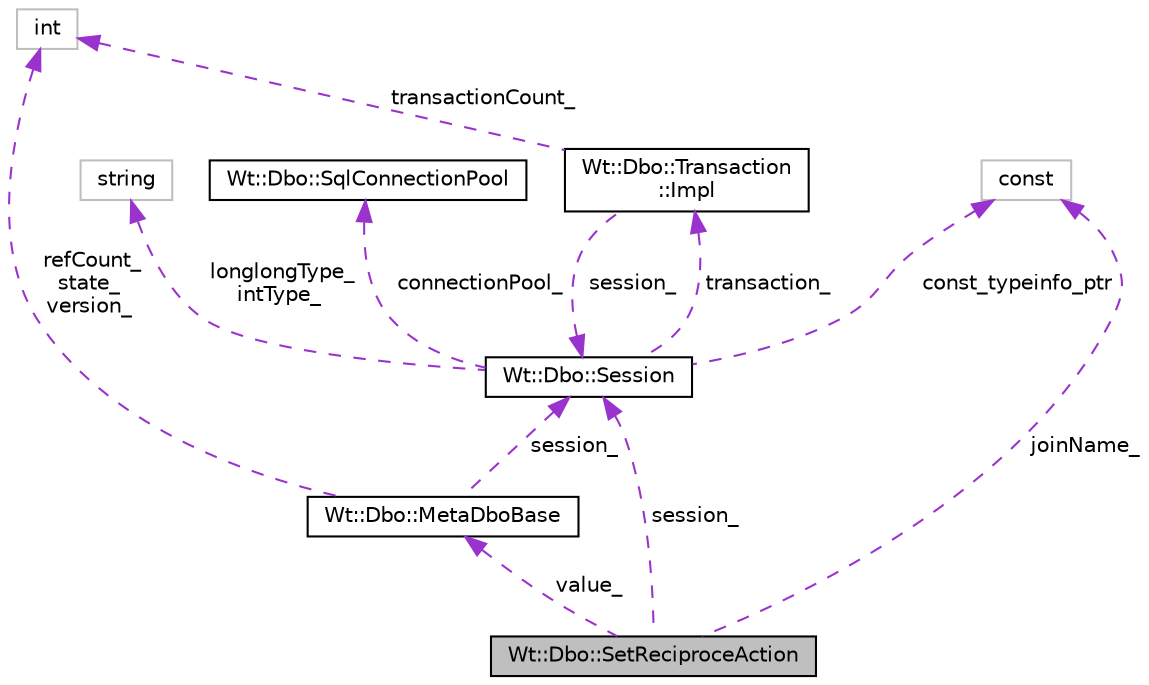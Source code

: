 digraph "Wt::Dbo::SetReciproceAction"
{
 // LATEX_PDF_SIZE
  edge [fontname="Helvetica",fontsize="10",labelfontname="Helvetica",labelfontsize="10"];
  node [fontname="Helvetica",fontsize="10",shape=record];
  Node1 [label="Wt::Dbo::SetReciproceAction",height=0.2,width=0.4,color="black", fillcolor="grey75", style="filled", fontcolor="black",tooltip=" "];
  Node2 -> Node1 [dir="back",color="darkorchid3",fontsize="10",style="dashed",label=" value_" ,fontname="Helvetica"];
  Node2 [label="Wt::Dbo::MetaDboBase",height=0.2,width=0.4,color="black", fillcolor="white", style="filled",URL="$classWt_1_1Dbo_1_1MetaDboBase.html",tooltip=" "];
  Node3 -> Node2 [dir="back",color="darkorchid3",fontsize="10",style="dashed",label=" refCount_\nstate_\nversion_" ,fontname="Helvetica"];
  Node3 [label="int",height=0.2,width=0.4,color="grey75", fillcolor="white", style="filled",tooltip=" "];
  Node4 -> Node2 [dir="back",color="darkorchid3",fontsize="10",style="dashed",label=" session_" ,fontname="Helvetica"];
  Node4 [label="Wt::Dbo::Session",height=0.2,width=0.4,color="black", fillcolor="white", style="filled",URL="$classWt_1_1Dbo_1_1Session.html",tooltip="A database session."];
  Node5 -> Node4 [dir="back",color="darkorchid3",fontsize="10",style="dashed",label=" transaction_" ,fontname="Helvetica"];
  Node5 [label="Wt::Dbo::Transaction\l::Impl",height=0.2,width=0.4,color="black", fillcolor="white", style="filled",URL="$structWt_1_1Dbo_1_1Transaction_1_1Impl.html",tooltip=" "];
  Node3 -> Node5 [dir="back",color="darkorchid3",fontsize="10",style="dashed",label=" transactionCount_" ,fontname="Helvetica"];
  Node4 -> Node5 [dir="back",color="darkorchid3",fontsize="10",style="dashed",label=" session_" ,fontname="Helvetica"];
  Node6 -> Node4 [dir="back",color="darkorchid3",fontsize="10",style="dashed",label=" longlongType_\nintType_" ,fontname="Helvetica"];
  Node6 [label="string",height=0.2,width=0.4,color="grey75", fillcolor="white", style="filled",tooltip=" "];
  Node7 -> Node4 [dir="back",color="darkorchid3",fontsize="10",style="dashed",label=" const_typeinfo_ptr" ,fontname="Helvetica"];
  Node7 [label="const",height=0.2,width=0.4,color="grey75", fillcolor="white", style="filled",tooltip=" "];
  Node8 -> Node4 [dir="back",color="darkorchid3",fontsize="10",style="dashed",label=" connectionPool_" ,fontname="Helvetica"];
  Node8 [label="Wt::Dbo::SqlConnectionPool",height=0.2,width=0.4,color="black", fillcolor="white", style="filled",URL="$classWt_1_1Dbo_1_1SqlConnectionPool.html",tooltip="Abstract base class for a SQL connection pool."];
  Node4 -> Node1 [dir="back",color="darkorchid3",fontsize="10",style="dashed",label=" session_" ,fontname="Helvetica"];
  Node7 -> Node1 [dir="back",color="darkorchid3",fontsize="10",style="dashed",label=" joinName_" ,fontname="Helvetica"];
}
